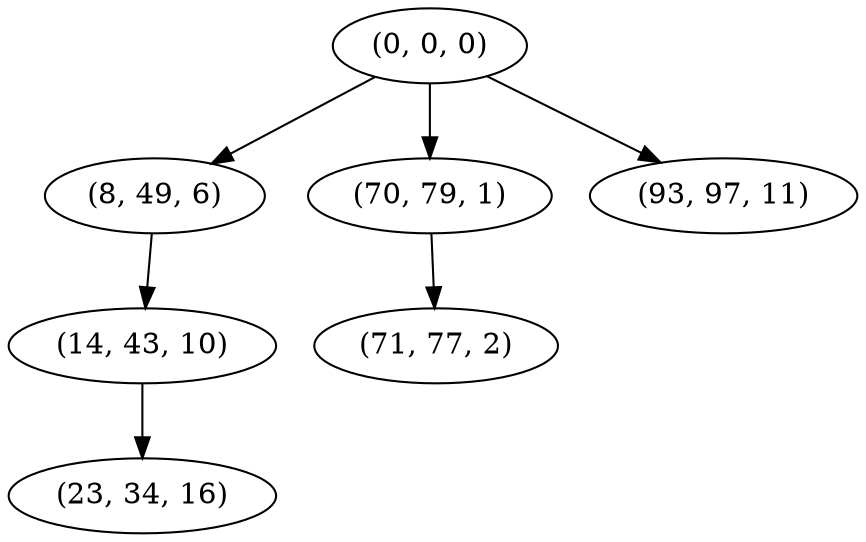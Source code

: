 digraph tree {
    "(0, 0, 0)";
    "(8, 49, 6)";
    "(14, 43, 10)";
    "(23, 34, 16)";
    "(70, 79, 1)";
    "(71, 77, 2)";
    "(93, 97, 11)";
    "(0, 0, 0)" -> "(8, 49, 6)";
    "(0, 0, 0)" -> "(70, 79, 1)";
    "(0, 0, 0)" -> "(93, 97, 11)";
    "(8, 49, 6)" -> "(14, 43, 10)";
    "(14, 43, 10)" -> "(23, 34, 16)";
    "(70, 79, 1)" -> "(71, 77, 2)";
}
